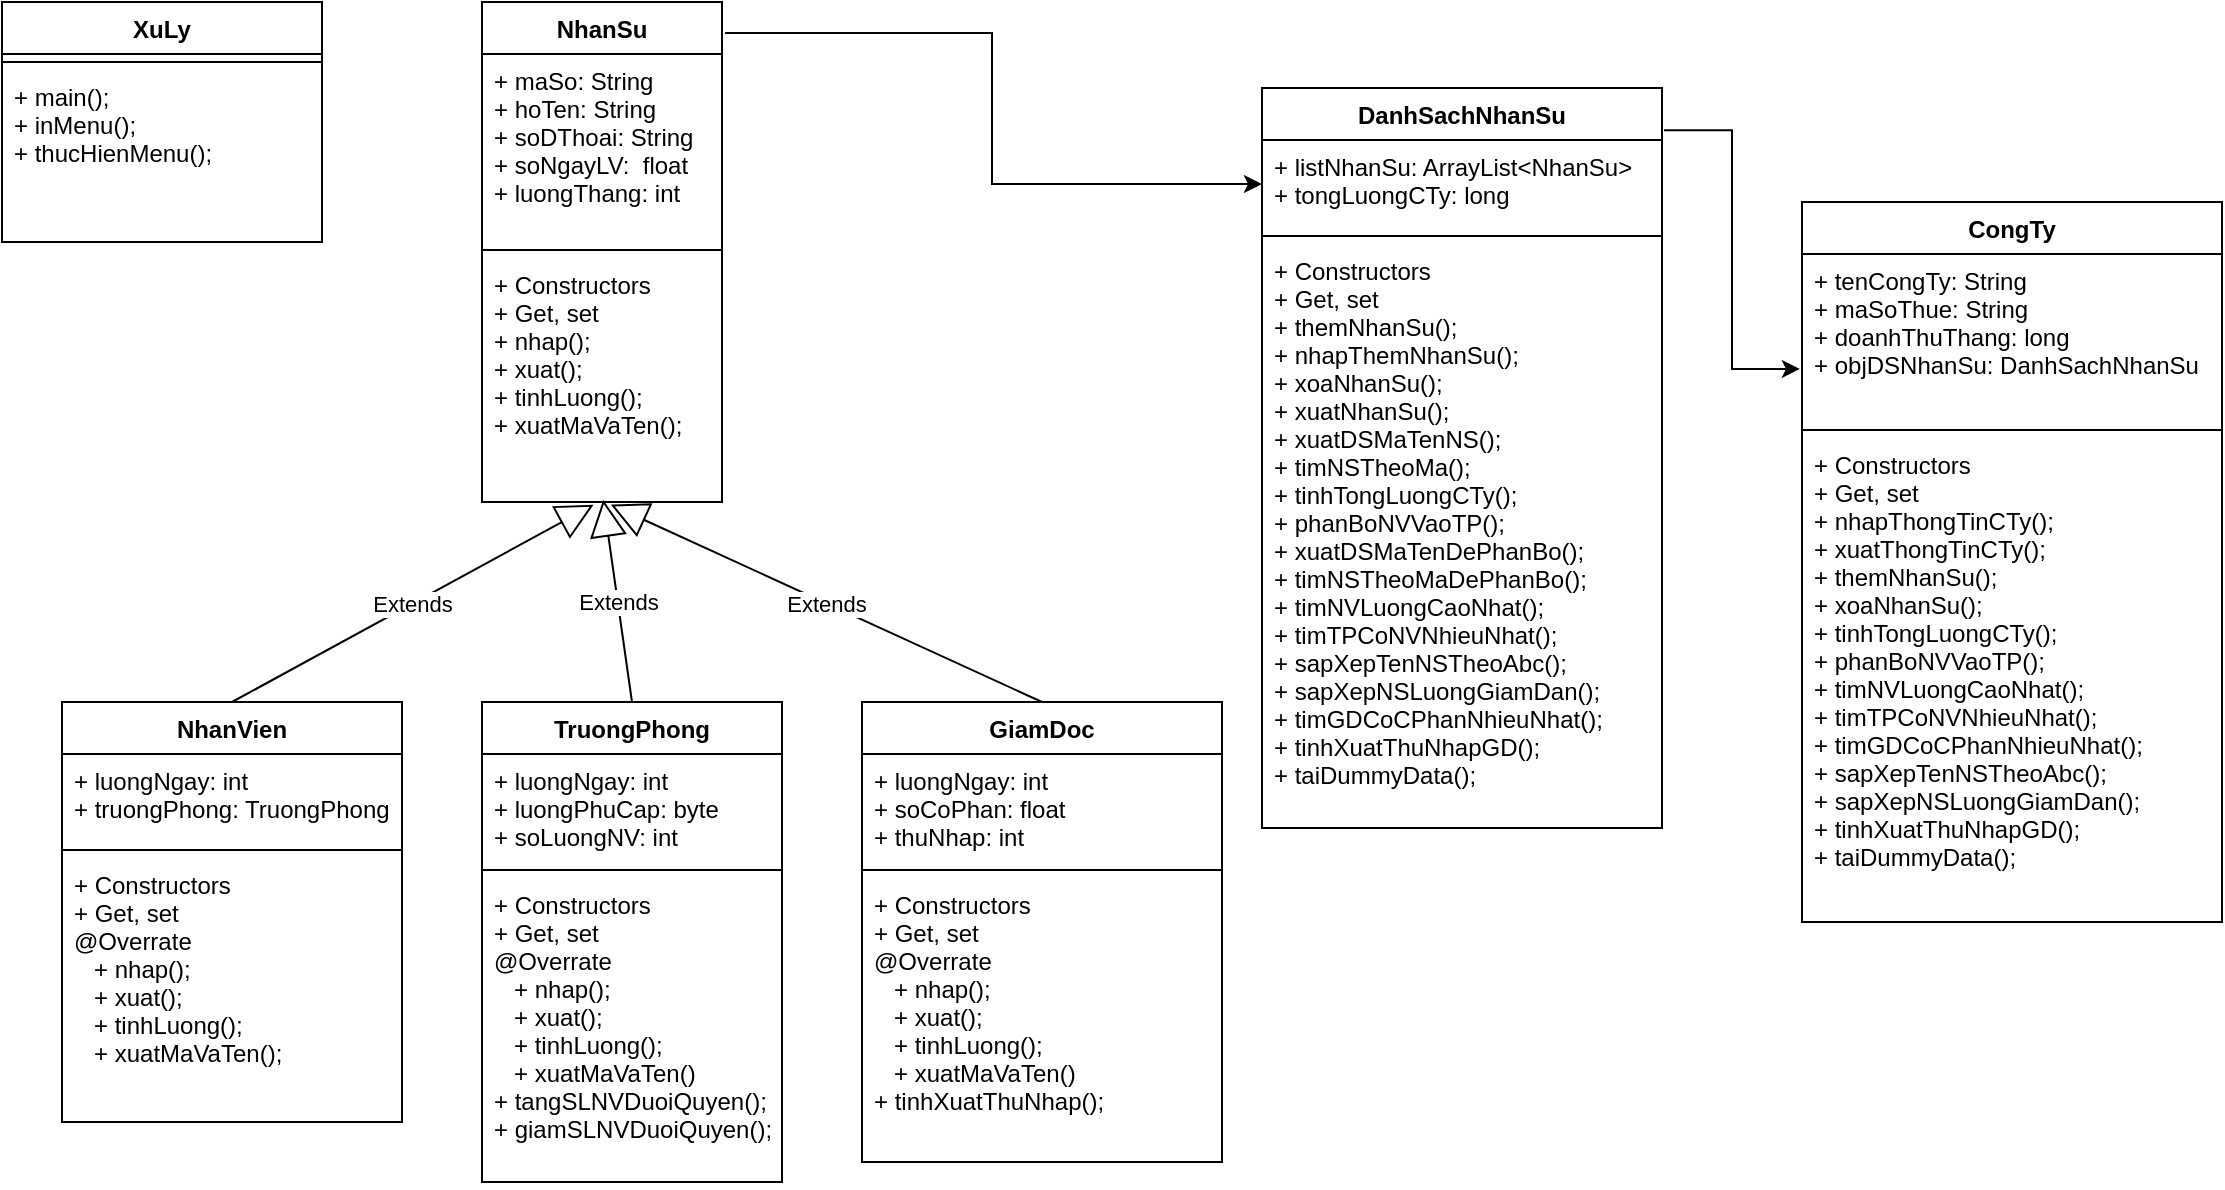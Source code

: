 <mxfile version="20.3.0" type="device"><diagram id="Ou8ZTv0IghcCSEVIuhcM" name="Page-1"><mxGraphModel dx="677" dy="408" grid="1" gridSize="10" guides="1" tooltips="1" connect="1" arrows="1" fold="1" page="1" pageScale="1" pageWidth="1169" pageHeight="827" math="0" shadow="0"><root><mxCell id="0"/><mxCell id="1" parent="0"/><mxCell id="zo94Dw2SEN5jF7ax-_MX-1" value="NhanSu" style="swimlane;fontStyle=1;align=center;verticalAlign=top;childLayout=stackLayout;horizontal=1;startSize=26;horizontalStack=0;resizeParent=1;resizeParentMax=0;resizeLast=0;collapsible=1;marginBottom=0;" parent="1" vertex="1"><mxGeometry x="280" y="50" width="120" height="250" as="geometry"/></mxCell><mxCell id="zo94Dw2SEN5jF7ax-_MX-2" value="+ maSo: String&#10;+ hoTen: String&#10;+ soDThoai: String&#10;+ soNgayLV:  float&#10;+ luongThang: int" style="text;strokeColor=none;fillColor=none;align=left;verticalAlign=top;spacingLeft=4;spacingRight=4;overflow=hidden;rotatable=0;points=[[0,0.5],[1,0.5]];portConstraint=eastwest;" parent="zo94Dw2SEN5jF7ax-_MX-1" vertex="1"><mxGeometry y="26" width="120" height="94" as="geometry"/></mxCell><mxCell id="zo94Dw2SEN5jF7ax-_MX-3" value="" style="line;strokeWidth=1;fillColor=none;align=left;verticalAlign=middle;spacingTop=-1;spacingLeft=3;spacingRight=3;rotatable=0;labelPosition=right;points=[];portConstraint=eastwest;strokeColor=inherit;" parent="zo94Dw2SEN5jF7ax-_MX-1" vertex="1"><mxGeometry y="120" width="120" height="8" as="geometry"/></mxCell><mxCell id="zo94Dw2SEN5jF7ax-_MX-4" value="+ Constructors&#10;+ Get, set&#10;+ nhap();&#10;+ xuat();&#10;+ tinhLuong();&#10;+ xuatMaVaTen();" style="text;strokeColor=none;fillColor=none;align=left;verticalAlign=top;spacingLeft=4;spacingRight=4;overflow=hidden;rotatable=0;points=[[0,0.5],[1,0.5]];portConstraint=eastwest;" parent="zo94Dw2SEN5jF7ax-_MX-1" vertex="1"><mxGeometry y="128" width="120" height="122" as="geometry"/></mxCell><mxCell id="zo94Dw2SEN5jF7ax-_MX-5" value="NhanVien" style="swimlane;fontStyle=1;align=center;verticalAlign=top;childLayout=stackLayout;horizontal=1;startSize=26;horizontalStack=0;resizeParent=1;resizeParentMax=0;resizeLast=0;collapsible=1;marginBottom=0;" parent="1" vertex="1"><mxGeometry x="70" y="400" width="170" height="210" as="geometry"/></mxCell><mxCell id="zo94Dw2SEN5jF7ax-_MX-6" value="+ luongNgay: int&#10;+ truongPhong: TruongPhong" style="text;strokeColor=none;fillColor=none;align=left;verticalAlign=top;spacingLeft=4;spacingRight=4;overflow=hidden;rotatable=0;points=[[0,0.5],[1,0.5]];portConstraint=eastwest;" parent="zo94Dw2SEN5jF7ax-_MX-5" vertex="1"><mxGeometry y="26" width="170" height="44" as="geometry"/></mxCell><mxCell id="zo94Dw2SEN5jF7ax-_MX-7" value="" style="line;strokeWidth=1;fillColor=none;align=left;verticalAlign=middle;spacingTop=-1;spacingLeft=3;spacingRight=3;rotatable=0;labelPosition=right;points=[];portConstraint=eastwest;strokeColor=inherit;" parent="zo94Dw2SEN5jF7ax-_MX-5" vertex="1"><mxGeometry y="70" width="170" height="8" as="geometry"/></mxCell><mxCell id="zo94Dw2SEN5jF7ax-_MX-8" value="+ Constructors&#10;+ Get, set&#10;@Overrate&#10;   + nhap();&#10;   + xuat();&#10;   + tinhLuong();&#10;   + xuatMaVaTen();" style="text;strokeColor=none;fillColor=none;align=left;verticalAlign=top;spacingLeft=4;spacingRight=4;overflow=hidden;rotatable=0;points=[[0,0.5],[1,0.5]];portConstraint=eastwest;" parent="zo94Dw2SEN5jF7ax-_MX-5" vertex="1"><mxGeometry y="78" width="170" height="132" as="geometry"/></mxCell><mxCell id="zo94Dw2SEN5jF7ax-_MX-9" value="TruongPhong" style="swimlane;fontStyle=1;align=center;verticalAlign=top;childLayout=stackLayout;horizontal=1;startSize=26;horizontalStack=0;resizeParent=1;resizeParentMax=0;resizeLast=0;collapsible=1;marginBottom=0;" parent="1" vertex="1"><mxGeometry x="280" y="400" width="150" height="240" as="geometry"/></mxCell><mxCell id="zo94Dw2SEN5jF7ax-_MX-10" value="+ luongNgay: int&#10;+ luongPhuCap: byte&#10;+ soLuongNV: int&#10;" style="text;strokeColor=none;fillColor=none;align=left;verticalAlign=top;spacingLeft=4;spacingRight=4;overflow=hidden;rotatable=0;points=[[0,0.5],[1,0.5]];portConstraint=eastwest;" parent="zo94Dw2SEN5jF7ax-_MX-9" vertex="1"><mxGeometry y="26" width="150" height="54" as="geometry"/></mxCell><mxCell id="zo94Dw2SEN5jF7ax-_MX-11" value="" style="line;strokeWidth=1;fillColor=none;align=left;verticalAlign=middle;spacingTop=-1;spacingLeft=3;spacingRight=3;rotatable=0;labelPosition=right;points=[];portConstraint=eastwest;strokeColor=inherit;" parent="zo94Dw2SEN5jF7ax-_MX-9" vertex="1"><mxGeometry y="80" width="150" height="8" as="geometry"/></mxCell><mxCell id="zo94Dw2SEN5jF7ax-_MX-12" value="+ Constructors&#10;+ Get, set&#10;@Overrate&#10;   + nhap();&#10;   + xuat();&#10;   + tinhLuong();&#10;   + xuatMaVaTen()&#10;+ tangSLNVDuoiQuyen();&#10;+ giamSLNVDuoiQuyen();" style="text;strokeColor=none;fillColor=none;align=left;verticalAlign=top;spacingLeft=4;spacingRight=4;overflow=hidden;rotatable=0;points=[[0,0.5],[1,0.5]];portConstraint=eastwest;" parent="zo94Dw2SEN5jF7ax-_MX-9" vertex="1"><mxGeometry y="88" width="150" height="152" as="geometry"/></mxCell><mxCell id="zo94Dw2SEN5jF7ax-_MX-13" value="GiamDoc" style="swimlane;fontStyle=1;align=center;verticalAlign=top;childLayout=stackLayout;horizontal=1;startSize=26;horizontalStack=0;resizeParent=1;resizeParentMax=0;resizeLast=0;collapsible=1;marginBottom=0;" parent="1" vertex="1"><mxGeometry x="470" y="400" width="180" height="230" as="geometry"/></mxCell><mxCell id="zo94Dw2SEN5jF7ax-_MX-14" value="+ luongNgay: int&#10;+ soCoPhan: float&#10;+ thuNhap: int" style="text;strokeColor=none;fillColor=none;align=left;verticalAlign=top;spacingLeft=4;spacingRight=4;overflow=hidden;rotatable=0;points=[[0,0.5],[1,0.5]];portConstraint=eastwest;" parent="zo94Dw2SEN5jF7ax-_MX-13" vertex="1"><mxGeometry y="26" width="180" height="54" as="geometry"/></mxCell><mxCell id="zo94Dw2SEN5jF7ax-_MX-15" value="" style="line;strokeWidth=1;fillColor=none;align=left;verticalAlign=middle;spacingTop=-1;spacingLeft=3;spacingRight=3;rotatable=0;labelPosition=right;points=[];portConstraint=eastwest;strokeColor=inherit;" parent="zo94Dw2SEN5jF7ax-_MX-13" vertex="1"><mxGeometry y="80" width="180" height="8" as="geometry"/></mxCell><mxCell id="zo94Dw2SEN5jF7ax-_MX-16" value="+ Constructors&#10;+ Get, set&#10;@Overrate&#10;   + nhap();&#10;   + xuat();&#10;   + tinhLuong();&#10;   + xuatMaVaTen()&#10;+ tinhXuatThuNhap();" style="text;strokeColor=none;fillColor=none;align=left;verticalAlign=top;spacingLeft=4;spacingRight=4;overflow=hidden;rotatable=0;points=[[0,0.5],[1,0.5]];portConstraint=eastwest;" parent="zo94Dw2SEN5jF7ax-_MX-13" vertex="1"><mxGeometry y="88" width="180" height="142" as="geometry"/></mxCell><mxCell id="zo94Dw2SEN5jF7ax-_MX-17" value="Extends" style="endArrow=block;endSize=16;endFill=0;html=1;rounded=0;exitX=0.5;exitY=0;exitDx=0;exitDy=0;entryX=0.465;entryY=1.011;entryDx=0;entryDy=0;entryPerimeter=0;" parent="1" source="zo94Dw2SEN5jF7ax-_MX-5" target="zo94Dw2SEN5jF7ax-_MX-4" edge="1"><mxGeometry width="160" relative="1" as="geometry"><mxPoint x="530" y="520" as="sourcePoint"/><mxPoint x="690" y="520" as="targetPoint"/></mxGeometry></mxCell><mxCell id="zo94Dw2SEN5jF7ax-_MX-18" value="Extends" style="endArrow=block;endSize=16;endFill=0;html=1;rounded=0;exitX=0.5;exitY=0;exitDx=0;exitDy=0;entryX=0.505;entryY=0.991;entryDx=0;entryDy=0;entryPerimeter=0;" parent="1" source="zo94Dw2SEN5jF7ax-_MX-9" target="zo94Dw2SEN5jF7ax-_MX-4" edge="1"><mxGeometry width="160" relative="1" as="geometry"><mxPoint x="370.0" y="530" as="sourcePoint"/><mxPoint x="555.8" y="461.012" as="targetPoint"/></mxGeometry></mxCell><mxCell id="zo94Dw2SEN5jF7ax-_MX-19" value="Extends" style="endArrow=block;endSize=16;endFill=0;html=1;rounded=0;exitX=0.5;exitY=0;exitDx=0;exitDy=0;entryX=0.537;entryY=1.011;entryDx=0;entryDy=0;entryPerimeter=0;" parent="1" source="zo94Dw2SEN5jF7ax-_MX-13" target="zo94Dw2SEN5jF7ax-_MX-4" edge="1"><mxGeometry width="160" relative="1" as="geometry"><mxPoint x="380.0" y="540" as="sourcePoint"/><mxPoint x="565.8" y="471.012" as="targetPoint"/></mxGeometry></mxCell><mxCell id="zo94Dw2SEN5jF7ax-_MX-20" value="DanhSachNhanSu" style="swimlane;fontStyle=1;align=center;verticalAlign=top;childLayout=stackLayout;horizontal=1;startSize=26;horizontalStack=0;resizeParent=1;resizeParentMax=0;resizeLast=0;collapsible=1;marginBottom=0;" parent="1" vertex="1"><mxGeometry x="670" y="93" width="200" height="370" as="geometry"/></mxCell><mxCell id="zo94Dw2SEN5jF7ax-_MX-21" value="+ listNhanSu: ArrayList&lt;NhanSu&gt;&#10;+ tongLuongCTy: long" style="text;strokeColor=none;fillColor=none;align=left;verticalAlign=top;spacingLeft=4;spacingRight=4;overflow=hidden;rotatable=0;points=[[0,0.5],[1,0.5]];portConstraint=eastwest;" parent="zo94Dw2SEN5jF7ax-_MX-20" vertex="1"><mxGeometry y="26" width="200" height="44" as="geometry"/></mxCell><mxCell id="zo94Dw2SEN5jF7ax-_MX-22" value="" style="line;strokeWidth=1;fillColor=none;align=left;verticalAlign=middle;spacingTop=-1;spacingLeft=3;spacingRight=3;rotatable=0;labelPosition=right;points=[];portConstraint=eastwest;strokeColor=inherit;" parent="zo94Dw2SEN5jF7ax-_MX-20" vertex="1"><mxGeometry y="70" width="200" height="8" as="geometry"/></mxCell><mxCell id="zo94Dw2SEN5jF7ax-_MX-23" value="+ Constructors&#10;+ Get, set&#10;+ themNhanSu();&#10;+ nhapThemNhanSu();&#10;+ xoaNhanSu();&#10;+ xuatNhanSu();&#10;+ xuatDSMaTenNS();&#10;+ timNSTheoMa();&#10;+ tinhTongLuongCTy();&#10;+ phanBoNVVaoTP();&#10;+ xuatDSMaTenDePhanBo();&#10;+ timNSTheoMaDePhanBo();&#10;+ timNVLuongCaoNhat();&#10;+ timTPCoNVNhieuNhat();&#10;+ sapXepTenNSTheoAbc();&#10;+ sapXepNSLuongGiamDan();&#10;+ timGDCoCPhanNhieuNhat();&#10;+ tinhXuatThuNhapGD();&#10;+ taiDummyData();" style="text;strokeColor=none;fillColor=none;align=left;verticalAlign=top;spacingLeft=4;spacingRight=4;overflow=hidden;rotatable=0;points=[[0,0.5],[1,0.5]];portConstraint=eastwest;" parent="zo94Dw2SEN5jF7ax-_MX-20" vertex="1"><mxGeometry y="78" width="200" height="292" as="geometry"/></mxCell><mxCell id="zo94Dw2SEN5jF7ax-_MX-24" value="CongTy" style="swimlane;fontStyle=1;align=center;verticalAlign=top;childLayout=stackLayout;horizontal=1;startSize=26;horizontalStack=0;resizeParent=1;resizeParentMax=0;resizeLast=0;collapsible=1;marginBottom=0;" parent="1" vertex="1"><mxGeometry x="940" y="150" width="210" height="360" as="geometry"/></mxCell><mxCell id="zo94Dw2SEN5jF7ax-_MX-25" value="+ tenCongTy: String&#10;+ maSoThue: String&#10;+ doanhThuThang: long&#10;+ objDSNhanSu: DanhSachNhanSu&#10;" style="text;strokeColor=none;fillColor=none;align=left;verticalAlign=top;spacingLeft=4;spacingRight=4;overflow=hidden;rotatable=0;points=[[0,0.5],[1,0.5]];portConstraint=eastwest;" parent="zo94Dw2SEN5jF7ax-_MX-24" vertex="1"><mxGeometry y="26" width="210" height="84" as="geometry"/></mxCell><mxCell id="zo94Dw2SEN5jF7ax-_MX-26" value="" style="line;strokeWidth=1;fillColor=none;align=left;verticalAlign=middle;spacingTop=-1;spacingLeft=3;spacingRight=3;rotatable=0;labelPosition=right;points=[];portConstraint=eastwest;strokeColor=inherit;" parent="zo94Dw2SEN5jF7ax-_MX-24" vertex="1"><mxGeometry y="110" width="210" height="8" as="geometry"/></mxCell><mxCell id="zo94Dw2SEN5jF7ax-_MX-27" value="+ Constructors&#10;+ Get, set&#10;+ nhapThongTinCTy();&#10;+ xuatThongTinCTy();&#10;+ themNhanSu();&#10;+ xoaNhanSu();&#10;+ tinhTongLuongCTy();&#10;+ phanBoNVVaoTP();&#10;+ timNVLuongCaoNhat();&#10;+ timTPCoNVNhieuNhat();&#10;+ timGDCoCPhanNhieuNhat();&#10;+ sapXepTenNSTheoAbc();&#10;+ sapXepNSLuongGiamDan();&#10;+ tinhXuatThuNhapGD();&#10;+ taiDummyData();" style="text;strokeColor=none;fillColor=none;align=left;verticalAlign=top;spacingLeft=4;spacingRight=4;overflow=hidden;rotatable=0;points=[[0,0.5],[1,0.5]];portConstraint=eastwest;" parent="zo94Dw2SEN5jF7ax-_MX-24" vertex="1"><mxGeometry y="118" width="210" height="242" as="geometry"/></mxCell><mxCell id="zo94Dw2SEN5jF7ax-_MX-28" value="" style="edgeStyle=orthogonalEdgeStyle;rounded=0;orthogonalLoop=1;jettySize=auto;html=1;exitX=1.013;exitY=0.062;exitDx=0;exitDy=0;exitPerimeter=0;entryX=0;entryY=0.5;entryDx=0;entryDy=0;" parent="1" source="zo94Dw2SEN5jF7ax-_MX-1" target="zo94Dw2SEN5jF7ax-_MX-21" edge="1"><mxGeometry relative="1" as="geometry"/></mxCell><mxCell id="zo94Dw2SEN5jF7ax-_MX-29" value="" style="edgeStyle=orthogonalEdgeStyle;rounded=0;orthogonalLoop=1;jettySize=auto;html=1;exitX=1.005;exitY=0.057;exitDx=0;exitDy=0;exitPerimeter=0;entryX=-0.005;entryY=0.684;entryDx=0;entryDy=0;entryPerimeter=0;" parent="1" source="zo94Dw2SEN5jF7ax-_MX-20" target="zo94Dw2SEN5jF7ax-_MX-25" edge="1"><mxGeometry relative="1" as="geometry"/></mxCell><mxCell id="zo94Dw2SEN5jF7ax-_MX-30" value="XuLy" style="swimlane;fontStyle=1;align=center;verticalAlign=top;childLayout=stackLayout;horizontal=1;startSize=26;horizontalStack=0;resizeParent=1;resizeParentMax=0;resizeLast=0;collapsible=1;marginBottom=0;" parent="1" vertex="1"><mxGeometry x="40" y="50" width="160" height="120" as="geometry"/></mxCell><mxCell id="zo94Dw2SEN5jF7ax-_MX-32" value="" style="line;strokeWidth=1;fillColor=none;align=left;verticalAlign=middle;spacingTop=-1;spacingLeft=3;spacingRight=3;rotatable=0;labelPosition=right;points=[];portConstraint=eastwest;strokeColor=inherit;" parent="zo94Dw2SEN5jF7ax-_MX-30" vertex="1"><mxGeometry y="26" width="160" height="8" as="geometry"/></mxCell><mxCell id="zo94Dw2SEN5jF7ax-_MX-33" value="+ main();&#10;+ inMenu();&#10;+ thucHienMenu();" style="text;strokeColor=none;fillColor=none;align=left;verticalAlign=top;spacingLeft=4;spacingRight=4;overflow=hidden;rotatable=0;points=[[0,0.5],[1,0.5]];portConstraint=eastwest;" parent="zo94Dw2SEN5jF7ax-_MX-30" vertex="1"><mxGeometry y="34" width="160" height="86" as="geometry"/></mxCell></root></mxGraphModel></diagram></mxfile>
